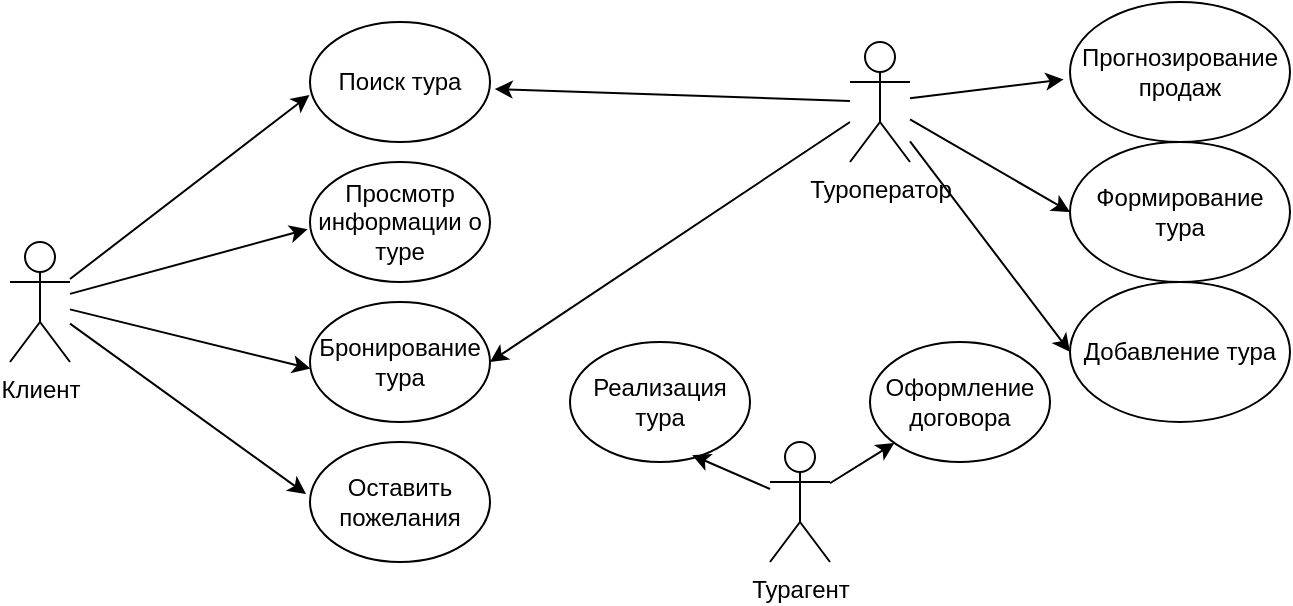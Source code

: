 <mxfile version="22.1.8" type="google">
  <diagram name="Страница — 1" id="UqFN_hbQl6P6WrepG5m6">
    <mxGraphModel grid="1" page="1" gridSize="10" guides="1" tooltips="1" connect="1" arrows="1" fold="1" pageScale="1" pageWidth="827" pageHeight="1169" math="0" shadow="0">
      <root>
        <mxCell id="0" />
        <mxCell id="1" parent="0" />
        <mxCell id="TBHw-5-NA8dqy6t7AHN0-1" value="Клиент" style="shape=umlActor;verticalLabelPosition=bottom;verticalAlign=top;html=1;outlineConnect=0;" vertex="1" parent="1">
          <mxGeometry x="130" y="230" width="30" height="60" as="geometry" />
        </mxCell>
        <mxCell id="TBHw-5-NA8dqy6t7AHN0-2" value="Поиск тура" style="ellipse;whiteSpace=wrap;html=1;" vertex="1" parent="1">
          <mxGeometry x="280" y="120" width="90" height="60" as="geometry" />
        </mxCell>
        <mxCell id="TBHw-5-NA8dqy6t7AHN0-3" value="Просмотр информации о туре" style="ellipse;whiteSpace=wrap;html=1;" vertex="1" parent="1">
          <mxGeometry x="280" y="190" width="90" height="60" as="geometry" />
        </mxCell>
        <mxCell id="TBHw-5-NA8dqy6t7AHN0-4" value="Бронирование тура" style="ellipse;whiteSpace=wrap;html=1;" vertex="1" parent="1">
          <mxGeometry x="280" y="260" width="90" height="60" as="geometry" />
        </mxCell>
        <mxCell id="TBHw-5-NA8dqy6t7AHN0-5" value="Оставить пожелания" style="ellipse;whiteSpace=wrap;html=1;" vertex="1" parent="1">
          <mxGeometry x="280" y="330" width="90" height="60" as="geometry" />
        </mxCell>
        <mxCell id="TBHw-5-NA8dqy6t7AHN0-28" style="edgeStyle=none;rounded=0;orthogonalLoop=1;jettySize=auto;html=1;entryX=1;entryY=0.5;entryDx=0;entryDy=0;" edge="1" parent="1" source="TBHw-5-NA8dqy6t7AHN0-13" target="TBHw-5-NA8dqy6t7AHN0-4">
          <mxGeometry relative="1" as="geometry" />
        </mxCell>
        <mxCell id="TBHw-5-NA8dqy6t7AHN0-34" style="edgeStyle=none;rounded=0;orthogonalLoop=1;jettySize=auto;html=1;entryX=0;entryY=0.5;entryDx=0;entryDy=0;" edge="1" parent="1" source="TBHw-5-NA8dqy6t7AHN0-13" target="TBHw-5-NA8dqy6t7AHN0-31">
          <mxGeometry relative="1" as="geometry" />
        </mxCell>
        <mxCell id="TBHw-5-NA8dqy6t7AHN0-35" style="edgeStyle=none;rounded=0;orthogonalLoop=1;jettySize=auto;html=1;entryX=0;entryY=0.5;entryDx=0;entryDy=0;" edge="1" parent="1" source="TBHw-5-NA8dqy6t7AHN0-13" target="TBHw-5-NA8dqy6t7AHN0-32">
          <mxGeometry relative="1" as="geometry" />
        </mxCell>
        <mxCell id="TBHw-5-NA8dqy6t7AHN0-13" value="Туроператор" style="shape=umlActor;verticalLabelPosition=bottom;verticalAlign=top;html=1;outlineConnect=0;" vertex="1" parent="1">
          <mxGeometry x="550" y="130" width="30" height="60" as="geometry" />
        </mxCell>
        <mxCell id="TBHw-5-NA8dqy6t7AHN0-22" style="edgeStyle=none;rounded=0;orthogonalLoop=1;jettySize=auto;html=1;entryX=-0.003;entryY=0.608;entryDx=0;entryDy=0;entryPerimeter=0;" edge="1" parent="1" source="TBHw-5-NA8dqy6t7AHN0-1" target="TBHw-5-NA8dqy6t7AHN0-2">
          <mxGeometry relative="1" as="geometry" />
        </mxCell>
        <mxCell id="TBHw-5-NA8dqy6t7AHN0-23" style="edgeStyle=none;rounded=0;orthogonalLoop=1;jettySize=auto;html=1;entryX=-0.013;entryY=0.56;entryDx=0;entryDy=0;entryPerimeter=0;" edge="1" parent="1" source="TBHw-5-NA8dqy6t7AHN0-1" target="TBHw-5-NA8dqy6t7AHN0-3">
          <mxGeometry relative="1" as="geometry" />
        </mxCell>
        <mxCell id="TBHw-5-NA8dqy6t7AHN0-24" style="edgeStyle=none;rounded=0;orthogonalLoop=1;jettySize=auto;html=1;entryX=0.002;entryY=0.555;entryDx=0;entryDy=0;entryPerimeter=0;" edge="1" parent="1" source="TBHw-5-NA8dqy6t7AHN0-1" target="TBHw-5-NA8dqy6t7AHN0-4">
          <mxGeometry relative="1" as="geometry" />
        </mxCell>
        <mxCell id="TBHw-5-NA8dqy6t7AHN0-25" style="edgeStyle=none;rounded=0;orthogonalLoop=1;jettySize=auto;html=1;entryX=-0.022;entryY=0.434;entryDx=0;entryDy=0;entryPerimeter=0;" edge="1" parent="1" source="TBHw-5-NA8dqy6t7AHN0-1" target="TBHw-5-NA8dqy6t7AHN0-5">
          <mxGeometry relative="1" as="geometry" />
        </mxCell>
        <mxCell id="TBHw-5-NA8dqy6t7AHN0-26" style="edgeStyle=none;rounded=0;orthogonalLoop=1;jettySize=auto;html=1;entryX=1.026;entryY=0.558;entryDx=0;entryDy=0;entryPerimeter=0;" edge="1" parent="1" source="TBHw-5-NA8dqy6t7AHN0-13" target="TBHw-5-NA8dqy6t7AHN0-2">
          <mxGeometry relative="1" as="geometry" />
        </mxCell>
        <mxCell id="TBHw-5-NA8dqy6t7AHN0-30" value="Прогнозирование продаж" style="ellipse;whiteSpace=wrap;html=1;" vertex="1" parent="1">
          <mxGeometry x="660" y="110" width="110" height="70" as="geometry" />
        </mxCell>
        <mxCell id="TBHw-5-NA8dqy6t7AHN0-31" value="Формирование тура" style="ellipse;whiteSpace=wrap;html=1;" vertex="1" parent="1">
          <mxGeometry x="660" y="180" width="110" height="70" as="geometry" />
        </mxCell>
        <mxCell id="TBHw-5-NA8dqy6t7AHN0-32" value="Добавление тура" style="ellipse;whiteSpace=wrap;html=1;" vertex="1" parent="1">
          <mxGeometry x="660" y="250" width="110" height="70" as="geometry" />
        </mxCell>
        <mxCell id="TBHw-5-NA8dqy6t7AHN0-33" style="edgeStyle=none;rounded=0;orthogonalLoop=1;jettySize=auto;html=1;entryX=-0.029;entryY=0.553;entryDx=0;entryDy=0;entryPerimeter=0;" edge="1" parent="1" source="TBHw-5-NA8dqy6t7AHN0-13" target="TBHw-5-NA8dqy6t7AHN0-30">
          <mxGeometry relative="1" as="geometry" />
        </mxCell>
        <mxCell id="TBHw-5-NA8dqy6t7AHN0-40" style="edgeStyle=none;rounded=0;orthogonalLoop=1;jettySize=auto;html=1;" edge="1" parent="1" source="TBHw-5-NA8dqy6t7AHN0-36" target="TBHw-5-NA8dqy6t7AHN0-38">
          <mxGeometry relative="1" as="geometry" />
        </mxCell>
        <mxCell id="TBHw-5-NA8dqy6t7AHN0-36" value="Турагент" style="shape=umlActor;verticalLabelPosition=bottom;verticalAlign=top;html=1;outlineConnect=0;" vertex="1" parent="1">
          <mxGeometry x="510" y="330" width="30" height="60" as="geometry" />
        </mxCell>
        <mxCell id="TBHw-5-NA8dqy6t7AHN0-37" value="Реализация тура" style="ellipse;whiteSpace=wrap;html=1;" vertex="1" parent="1">
          <mxGeometry x="410" y="280" width="90" height="60" as="geometry" />
        </mxCell>
        <mxCell id="TBHw-5-NA8dqy6t7AHN0-38" value="Оформление договора" style="ellipse;whiteSpace=wrap;html=1;" vertex="1" parent="1">
          <mxGeometry x="560" y="280" width="90" height="60" as="geometry" />
        </mxCell>
        <mxCell id="TBHw-5-NA8dqy6t7AHN0-39" style="edgeStyle=none;rounded=0;orthogonalLoop=1;jettySize=auto;html=1;entryX=0.679;entryY=0.943;entryDx=0;entryDy=0;entryPerimeter=0;" edge="1" parent="1" source="TBHw-5-NA8dqy6t7AHN0-36" target="TBHw-5-NA8dqy6t7AHN0-37">
          <mxGeometry relative="1" as="geometry" />
        </mxCell>
      </root>
    </mxGraphModel>
  </diagram>
</mxfile>
